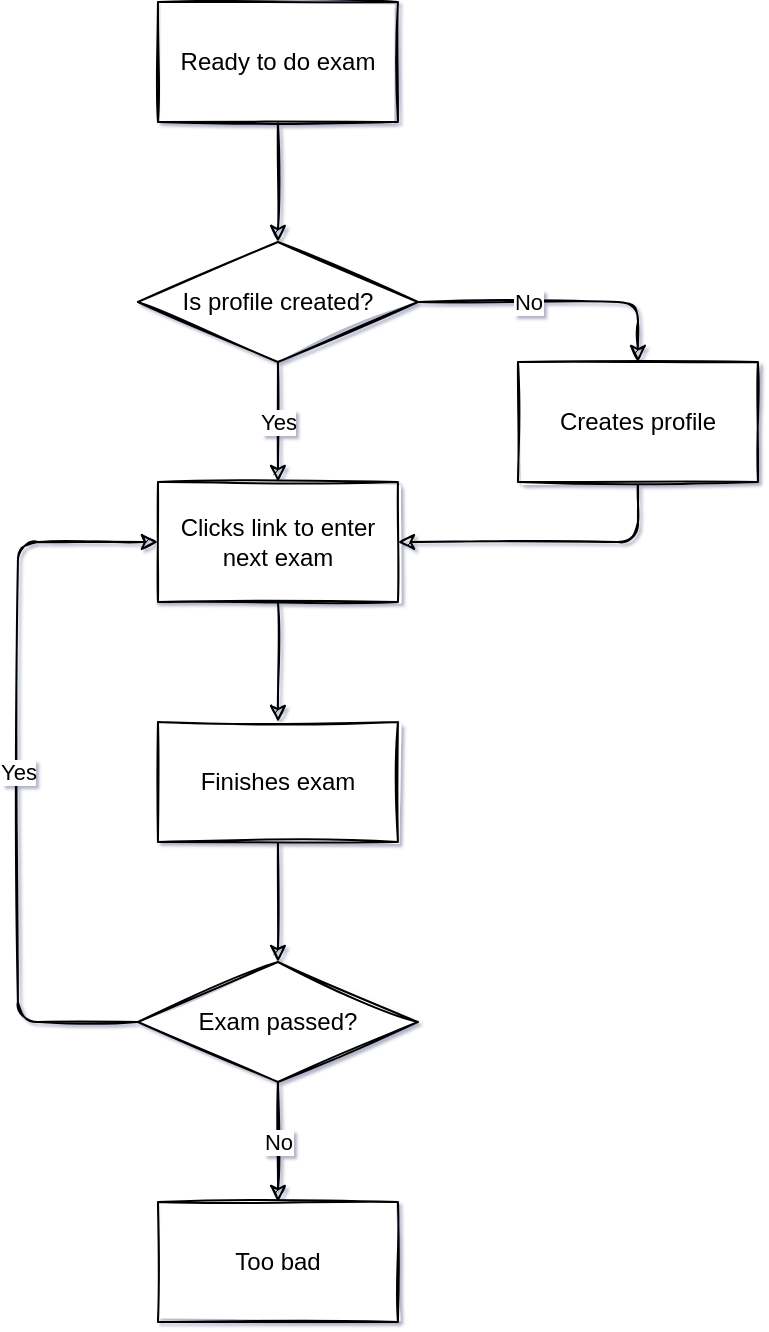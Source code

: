 <mxfile version="14.9.6" type="device"><diagram id="C5RBs43oDa-KdzZeNtuy" name="Page-1"><mxGraphModel dx="777" dy="493" grid="1" gridSize="10" guides="1" tooltips="1" connect="1" arrows="1" fold="1" page="1" pageScale="1" pageWidth="827" pageHeight="1169" math="0" shadow="1"><root><mxCell id="WIyWlLk6GJQsqaUBKTNV-0"/><mxCell id="WIyWlLk6GJQsqaUBKTNV-1" parent="WIyWlLk6GJQsqaUBKTNV-0"/><mxCell id="pNhrzu5hug0Wk7ZFCRUR-10" style="edgeStyle=orthogonalEdgeStyle;orthogonalLoop=1;jettySize=auto;html=1;entryX=0.5;entryY=0;entryDx=0;entryDy=0;sketch=1;" edge="1" parent="WIyWlLk6GJQsqaUBKTNV-1" source="S7mfNgyBDvq6UghTh_a9-0" target="pNhrzu5hug0Wk7ZFCRUR-9"><mxGeometry relative="1" as="geometry"/></mxCell><mxCell id="S7mfNgyBDvq6UghTh_a9-0" value="Clicks link to enter next exam" style="whiteSpace=wrap;html=1;sketch=1;" parent="WIyWlLk6GJQsqaUBKTNV-1" vertex="1"><mxGeometry x="339.97" y="270" width="120" height="60" as="geometry"/></mxCell><mxCell id="pNhrzu5hug0Wk7ZFCRUR-3" value="Yes" style="edgeStyle=orthogonalEdgeStyle;orthogonalLoop=1;jettySize=auto;html=1;entryX=0.5;entryY=0;entryDx=0;entryDy=0;sketch=1;" edge="1" parent="WIyWlLk6GJQsqaUBKTNV-1" source="pNhrzu5hug0Wk7ZFCRUR-0" target="S7mfNgyBDvq6UghTh_a9-0"><mxGeometry relative="1" as="geometry"/></mxCell><mxCell id="pNhrzu5hug0Wk7ZFCRUR-5" value="No" style="edgeStyle=orthogonalEdgeStyle;orthogonalLoop=1;jettySize=auto;html=1;exitX=1;exitY=0.5;exitDx=0;exitDy=0;entryX=0.5;entryY=0;entryDx=0;entryDy=0;sketch=1;" edge="1" parent="WIyWlLk6GJQsqaUBKTNV-1" source="pNhrzu5hug0Wk7ZFCRUR-0" target="pNhrzu5hug0Wk7ZFCRUR-4"><mxGeometry x="-0.21" relative="1" as="geometry"><mxPoint as="offset"/></mxGeometry></mxCell><mxCell id="pNhrzu5hug0Wk7ZFCRUR-0" value="Is profile created?" style="rhombus;whiteSpace=wrap;html=1;sketch=1;" vertex="1" parent="WIyWlLk6GJQsqaUBKTNV-1"><mxGeometry x="329.97" y="150" width="140" height="60" as="geometry"/></mxCell><mxCell id="pNhrzu5hug0Wk7ZFCRUR-14" value="No" style="edgeStyle=orthogonalEdgeStyle;orthogonalLoop=1;jettySize=auto;html=1;entryX=0.5;entryY=0;entryDx=0;entryDy=0;sketch=1;" edge="1" parent="WIyWlLk6GJQsqaUBKTNV-1" source="pNhrzu5hug0Wk7ZFCRUR-2" target="pNhrzu5hug0Wk7ZFCRUR-12"><mxGeometry relative="1" as="geometry"/></mxCell><mxCell id="pNhrzu5hug0Wk7ZFCRUR-19" value="Yes" style="edgeStyle=orthogonalEdgeStyle;orthogonalLoop=1;jettySize=auto;html=1;entryX=0;entryY=0.5;entryDx=0;entryDy=0;exitX=0;exitY=0.5;exitDx=0;exitDy=0;sketch=1;" edge="1" parent="WIyWlLk6GJQsqaUBKTNV-1" source="pNhrzu5hug0Wk7ZFCRUR-2" target="S7mfNgyBDvq6UghTh_a9-0"><mxGeometry relative="1" as="geometry"><Array as="points"><mxPoint x="269.97" y="540"/><mxPoint x="269.97" y="300"/></Array></mxGeometry></mxCell><mxCell id="pNhrzu5hug0Wk7ZFCRUR-2" value="Exam passed?" style="rhombus;whiteSpace=wrap;html=1;sketch=1;" vertex="1" parent="WIyWlLk6GJQsqaUBKTNV-1"><mxGeometry x="329.97" y="510" width="140" height="60" as="geometry"/></mxCell><mxCell id="pNhrzu5hug0Wk7ZFCRUR-8" style="edgeStyle=orthogonalEdgeStyle;orthogonalLoop=1;jettySize=auto;html=1;entryX=1;entryY=0.5;entryDx=0;entryDy=0;exitX=0.5;exitY=1;exitDx=0;exitDy=0;sketch=1;" edge="1" parent="WIyWlLk6GJQsqaUBKTNV-1" source="pNhrzu5hug0Wk7ZFCRUR-4" target="S7mfNgyBDvq6UghTh_a9-0"><mxGeometry relative="1" as="geometry"/></mxCell><mxCell id="pNhrzu5hug0Wk7ZFCRUR-4" value="Creates profile" style="whiteSpace=wrap;html=1;sketch=1;" vertex="1" parent="WIyWlLk6GJQsqaUBKTNV-1"><mxGeometry x="519.97" y="210" width="120" height="60" as="geometry"/></mxCell><mxCell id="pNhrzu5hug0Wk7ZFCRUR-11" style="edgeStyle=orthogonalEdgeStyle;orthogonalLoop=1;jettySize=auto;html=1;entryX=0.5;entryY=0;entryDx=0;entryDy=0;sketch=1;" edge="1" parent="WIyWlLk6GJQsqaUBKTNV-1" source="pNhrzu5hug0Wk7ZFCRUR-9" target="pNhrzu5hug0Wk7ZFCRUR-2"><mxGeometry relative="1" as="geometry"/></mxCell><mxCell id="pNhrzu5hug0Wk7ZFCRUR-9" value="Finishes exam" style="whiteSpace=wrap;html=1;sketch=1;" vertex="1" parent="WIyWlLk6GJQsqaUBKTNV-1"><mxGeometry x="339.97" y="390" width="120" height="60" as="geometry"/></mxCell><mxCell id="pNhrzu5hug0Wk7ZFCRUR-12" value="Too bad" style="whiteSpace=wrap;html=1;sketch=1;" vertex="1" parent="WIyWlLk6GJQsqaUBKTNV-1"><mxGeometry x="339.97" y="630" width="120" height="60" as="geometry"/></mxCell><mxCell id="pNhrzu5hug0Wk7ZFCRUR-21" style="edgeStyle=orthogonalEdgeStyle;orthogonalLoop=1;jettySize=auto;html=1;entryX=0.5;entryY=0;entryDx=0;entryDy=0;sketch=1;" edge="1" parent="WIyWlLk6GJQsqaUBKTNV-1" source="pNhrzu5hug0Wk7ZFCRUR-20" target="pNhrzu5hug0Wk7ZFCRUR-0"><mxGeometry relative="1" as="geometry"/></mxCell><mxCell id="pNhrzu5hug0Wk7ZFCRUR-20" value="Ready to do exam" style="whiteSpace=wrap;html=1;sketch=1;" vertex="1" parent="WIyWlLk6GJQsqaUBKTNV-1"><mxGeometry x="339.97" y="30" width="120" height="60" as="geometry"/></mxCell></root></mxGraphModel></diagram></mxfile>